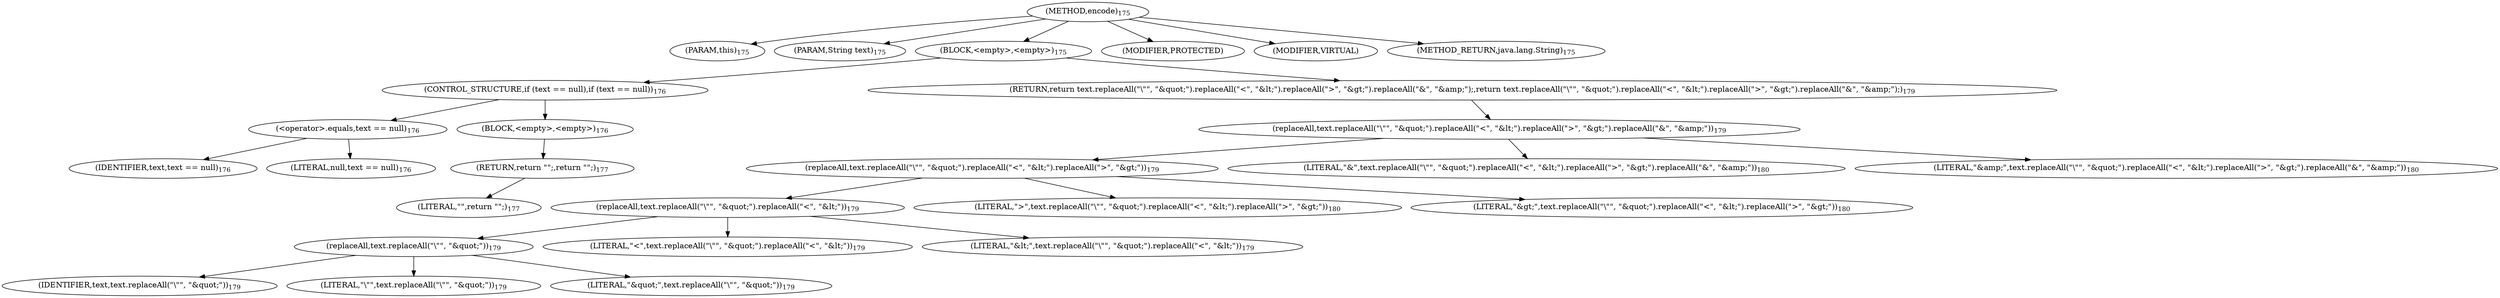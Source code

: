 digraph "encode" {  
"551" [label = <(METHOD,encode)<SUB>175</SUB>> ]
"552" [label = <(PARAM,this)<SUB>175</SUB>> ]
"553" [label = <(PARAM,String text)<SUB>175</SUB>> ]
"554" [label = <(BLOCK,&lt;empty&gt;,&lt;empty&gt;)<SUB>175</SUB>> ]
"555" [label = <(CONTROL_STRUCTURE,if (text == null),if (text == null))<SUB>176</SUB>> ]
"556" [label = <(&lt;operator&gt;.equals,text == null)<SUB>176</SUB>> ]
"557" [label = <(IDENTIFIER,text,text == null)<SUB>176</SUB>> ]
"558" [label = <(LITERAL,null,text == null)<SUB>176</SUB>> ]
"559" [label = <(BLOCK,&lt;empty&gt;,&lt;empty&gt;)<SUB>176</SUB>> ]
"560" [label = <(RETURN,return &quot;&quot;;,return &quot;&quot;;)<SUB>177</SUB>> ]
"561" [label = <(LITERAL,&quot;&quot;,return &quot;&quot;;)<SUB>177</SUB>> ]
"562" [label = <(RETURN,return text.replaceAll(&quot;\&quot;&quot;, &quot;&amp;quot;&quot;).replaceAll(&quot;&lt;&quot;, &quot;&amp;lt;&quot;).replaceAll(&quot;&gt;&quot;, &quot;&amp;gt;&quot;).replaceAll(&quot;&amp;&quot;, &quot;&amp;amp;&quot;);,return text.replaceAll(&quot;\&quot;&quot;, &quot;&amp;quot;&quot;).replaceAll(&quot;&lt;&quot;, &quot;&amp;lt;&quot;).replaceAll(&quot;&gt;&quot;, &quot;&amp;gt;&quot;).replaceAll(&quot;&amp;&quot;, &quot;&amp;amp;&quot;);)<SUB>179</SUB>> ]
"563" [label = <(replaceAll,text.replaceAll(&quot;\&quot;&quot;, &quot;&amp;quot;&quot;).replaceAll(&quot;&lt;&quot;, &quot;&amp;lt;&quot;).replaceAll(&quot;&gt;&quot;, &quot;&amp;gt;&quot;).replaceAll(&quot;&amp;&quot;, &quot;&amp;amp;&quot;))<SUB>179</SUB>> ]
"564" [label = <(replaceAll,text.replaceAll(&quot;\&quot;&quot;, &quot;&amp;quot;&quot;).replaceAll(&quot;&lt;&quot;, &quot;&amp;lt;&quot;).replaceAll(&quot;&gt;&quot;, &quot;&amp;gt;&quot;))<SUB>179</SUB>> ]
"565" [label = <(replaceAll,text.replaceAll(&quot;\&quot;&quot;, &quot;&amp;quot;&quot;).replaceAll(&quot;&lt;&quot;, &quot;&amp;lt;&quot;))<SUB>179</SUB>> ]
"566" [label = <(replaceAll,text.replaceAll(&quot;\&quot;&quot;, &quot;&amp;quot;&quot;))<SUB>179</SUB>> ]
"567" [label = <(IDENTIFIER,text,text.replaceAll(&quot;\&quot;&quot;, &quot;&amp;quot;&quot;))<SUB>179</SUB>> ]
"568" [label = <(LITERAL,&quot;\&quot;&quot;,text.replaceAll(&quot;\&quot;&quot;, &quot;&amp;quot;&quot;))<SUB>179</SUB>> ]
"569" [label = <(LITERAL,&quot;&amp;quot;&quot;,text.replaceAll(&quot;\&quot;&quot;, &quot;&amp;quot;&quot;))<SUB>179</SUB>> ]
"570" [label = <(LITERAL,&quot;&lt;&quot;,text.replaceAll(&quot;\&quot;&quot;, &quot;&amp;quot;&quot;).replaceAll(&quot;&lt;&quot;, &quot;&amp;lt;&quot;))<SUB>179</SUB>> ]
"571" [label = <(LITERAL,&quot;&amp;lt;&quot;,text.replaceAll(&quot;\&quot;&quot;, &quot;&amp;quot;&quot;).replaceAll(&quot;&lt;&quot;, &quot;&amp;lt;&quot;))<SUB>179</SUB>> ]
"572" [label = <(LITERAL,&quot;&gt;&quot;,text.replaceAll(&quot;\&quot;&quot;, &quot;&amp;quot;&quot;).replaceAll(&quot;&lt;&quot;, &quot;&amp;lt;&quot;).replaceAll(&quot;&gt;&quot;, &quot;&amp;gt;&quot;))<SUB>180</SUB>> ]
"573" [label = <(LITERAL,&quot;&amp;gt;&quot;,text.replaceAll(&quot;\&quot;&quot;, &quot;&amp;quot;&quot;).replaceAll(&quot;&lt;&quot;, &quot;&amp;lt;&quot;).replaceAll(&quot;&gt;&quot;, &quot;&amp;gt;&quot;))<SUB>180</SUB>> ]
"574" [label = <(LITERAL,&quot;&amp;&quot;,text.replaceAll(&quot;\&quot;&quot;, &quot;&amp;quot;&quot;).replaceAll(&quot;&lt;&quot;, &quot;&amp;lt;&quot;).replaceAll(&quot;&gt;&quot;, &quot;&amp;gt;&quot;).replaceAll(&quot;&amp;&quot;, &quot;&amp;amp;&quot;))<SUB>180</SUB>> ]
"575" [label = <(LITERAL,&quot;&amp;amp;&quot;,text.replaceAll(&quot;\&quot;&quot;, &quot;&amp;quot;&quot;).replaceAll(&quot;&lt;&quot;, &quot;&amp;lt;&quot;).replaceAll(&quot;&gt;&quot;, &quot;&amp;gt;&quot;).replaceAll(&quot;&amp;&quot;, &quot;&amp;amp;&quot;))<SUB>180</SUB>> ]
"576" [label = <(MODIFIER,PROTECTED)> ]
"577" [label = <(MODIFIER,VIRTUAL)> ]
"578" [label = <(METHOD_RETURN,java.lang.String)<SUB>175</SUB>> ]
  "551" -> "552" 
  "551" -> "553" 
  "551" -> "554" 
  "551" -> "576" 
  "551" -> "577" 
  "551" -> "578" 
  "554" -> "555" 
  "554" -> "562" 
  "555" -> "556" 
  "555" -> "559" 
  "556" -> "557" 
  "556" -> "558" 
  "559" -> "560" 
  "560" -> "561" 
  "562" -> "563" 
  "563" -> "564" 
  "563" -> "574" 
  "563" -> "575" 
  "564" -> "565" 
  "564" -> "572" 
  "564" -> "573" 
  "565" -> "566" 
  "565" -> "570" 
  "565" -> "571" 
  "566" -> "567" 
  "566" -> "568" 
  "566" -> "569" 
}
